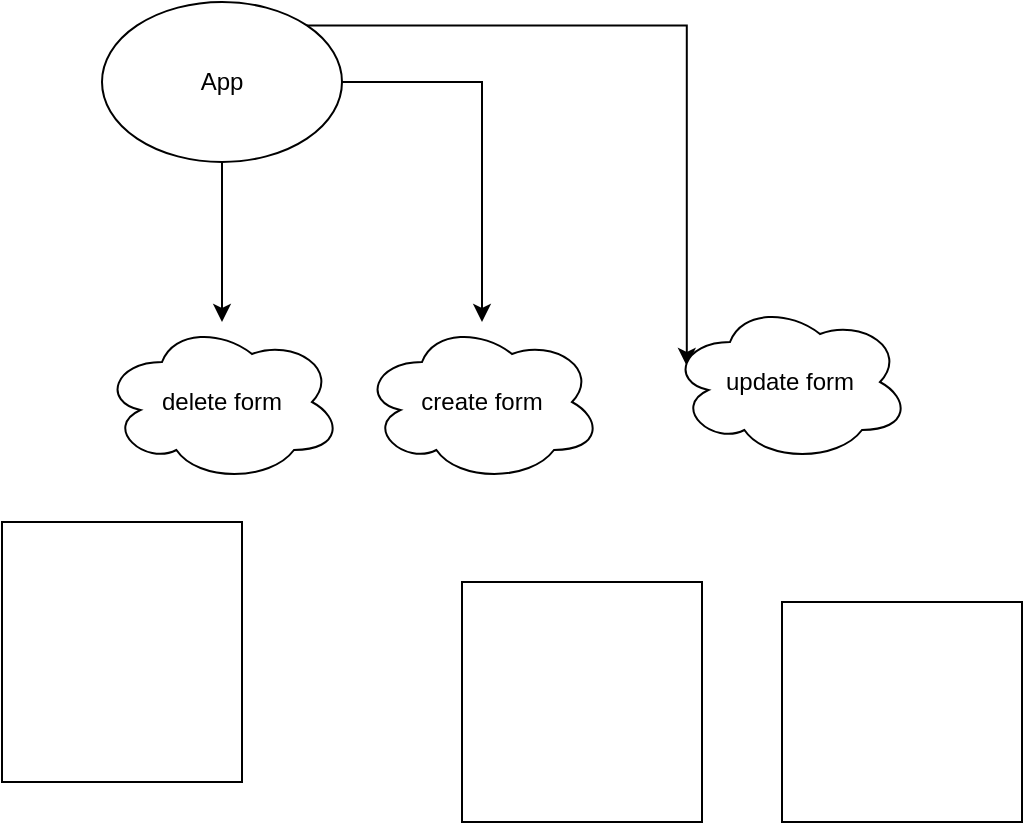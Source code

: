 <mxfile version="14.4.9" type="device"><diagram id="0Wv6GEY3BW6CbSqU4Gw-" name="Page-1"><mxGraphModel dx="782" dy="1606" grid="1" gridSize="10" guides="1" tooltips="1" connect="1" arrows="1" fold="1" page="1" pageScale="1" pageWidth="827" pageHeight="1169" math="0" shadow="0"><root><mxCell id="0"/><mxCell id="1" parent="0"/><mxCell id="ssSLGF147lSGpIl7vSza-3" value="" style="edgeStyle=orthogonalEdgeStyle;rounded=0;orthogonalLoop=1;jettySize=auto;html=1;" edge="1" parent="1" source="ssSLGF147lSGpIl7vSza-1" target="ssSLGF147lSGpIl7vSza-2"><mxGeometry relative="1" as="geometry"/></mxCell><mxCell id="ssSLGF147lSGpIl7vSza-5" value="" style="edgeStyle=orthogonalEdgeStyle;rounded=0;orthogonalLoop=1;jettySize=auto;html=1;" edge="1" parent="1" source="ssSLGF147lSGpIl7vSza-1" target="ssSLGF147lSGpIl7vSza-4"><mxGeometry relative="1" as="geometry"/></mxCell><mxCell id="ssSLGF147lSGpIl7vSza-7" style="edgeStyle=orthogonalEdgeStyle;rounded=0;orthogonalLoop=1;jettySize=auto;html=1;exitX=1;exitY=0;exitDx=0;exitDy=0;entryX=0.07;entryY=0.4;entryDx=0;entryDy=0;entryPerimeter=0;" edge="1" parent="1" source="ssSLGF147lSGpIl7vSza-1" target="ssSLGF147lSGpIl7vSza-8"><mxGeometry relative="1" as="geometry"><mxPoint x="390" y="-50" as="targetPoint"/></mxGeometry></mxCell><mxCell id="ssSLGF147lSGpIl7vSza-1" value="App" style="ellipse;whiteSpace=wrap;html=1;" vertex="1" parent="1"><mxGeometry x="130" y="-30" width="120" height="80" as="geometry"/></mxCell><mxCell id="ssSLGF147lSGpIl7vSza-2" value="create form" style="ellipse;shape=cloud;whiteSpace=wrap;html=1;" vertex="1" parent="1"><mxGeometry x="260" y="130" width="120" height="80" as="geometry"/></mxCell><mxCell id="ssSLGF147lSGpIl7vSza-4" value="delete form" style="ellipse;shape=cloud;whiteSpace=wrap;html=1;" vertex="1" parent="1"><mxGeometry x="130" y="130" width="120" height="80" as="geometry"/></mxCell><mxCell id="ssSLGF147lSGpIl7vSza-8" value="update form" style="ellipse;shape=cloud;whiteSpace=wrap;html=1;" vertex="1" parent="1"><mxGeometry x="414" y="120" width="120" height="80" as="geometry"/></mxCell><mxCell id="ssSLGF147lSGpIl7vSza-11" value="" style="whiteSpace=wrap;html=1;" vertex="1" parent="1"><mxGeometry x="80" y="230" width="120" height="130" as="geometry"/></mxCell><mxCell id="ssSLGF147lSGpIl7vSza-12" value="" style="whiteSpace=wrap;html=1;" vertex="1" parent="1"><mxGeometry x="310" y="260" width="120" height="120" as="geometry"/></mxCell><mxCell id="ssSLGF147lSGpIl7vSza-13" value="" style="whiteSpace=wrap;html=1;" vertex="1" parent="1"><mxGeometry x="470" y="270" width="120" height="110" as="geometry"/></mxCell></root></mxGraphModel></diagram></mxfile>